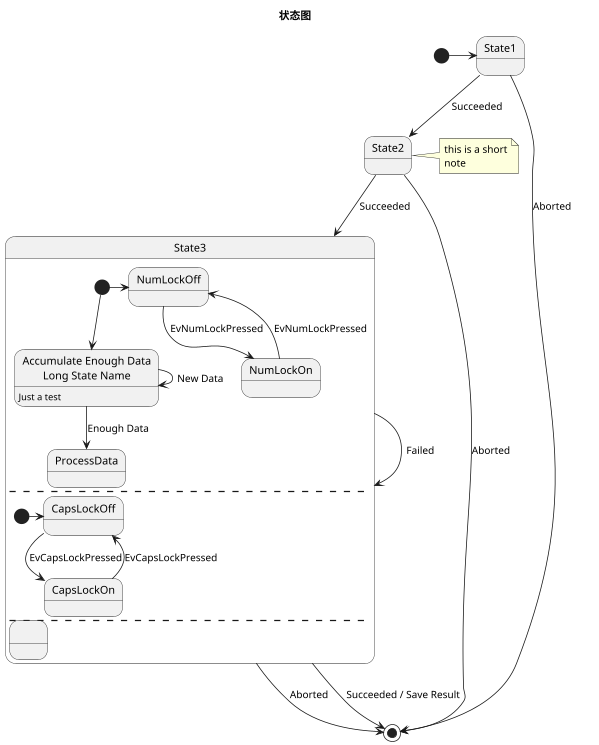 @startuml
title 状态图

scale 600 width

[*] -> State1
State1 --> State2 : Succeeded
State1 --> [*] : Aborted
State2 --> State3 : Succeeded
State2 --> [*] : Aborted
note left of State2 : this is a short\nnote
state State3 {
    state "Accumulate Enough Data\nLong State Name" as long1
    long1 : Just a test
    [*] --> long1
    long1 --> long1 : New Data
    long1 --> ProcessData : Enough Data

    [*] -> NumLockOff
    NumLockOff --> NumLockOn : EvNumLockPressed
    NumLockOn --> NumLockOff : EvNumLockPressed
    --
    [*] -> CapsLockOff
    CapsLockOff --> CapsLockOn : EvCapsLockPressed
    CapsLockOn --> CapsLockOff : EvCapsLockPressed
    --
}
State3 --> State3 : Failed
State3 --> [*] : Succeeded / Save Result
State3 --> [*] : Aborted

@enduml